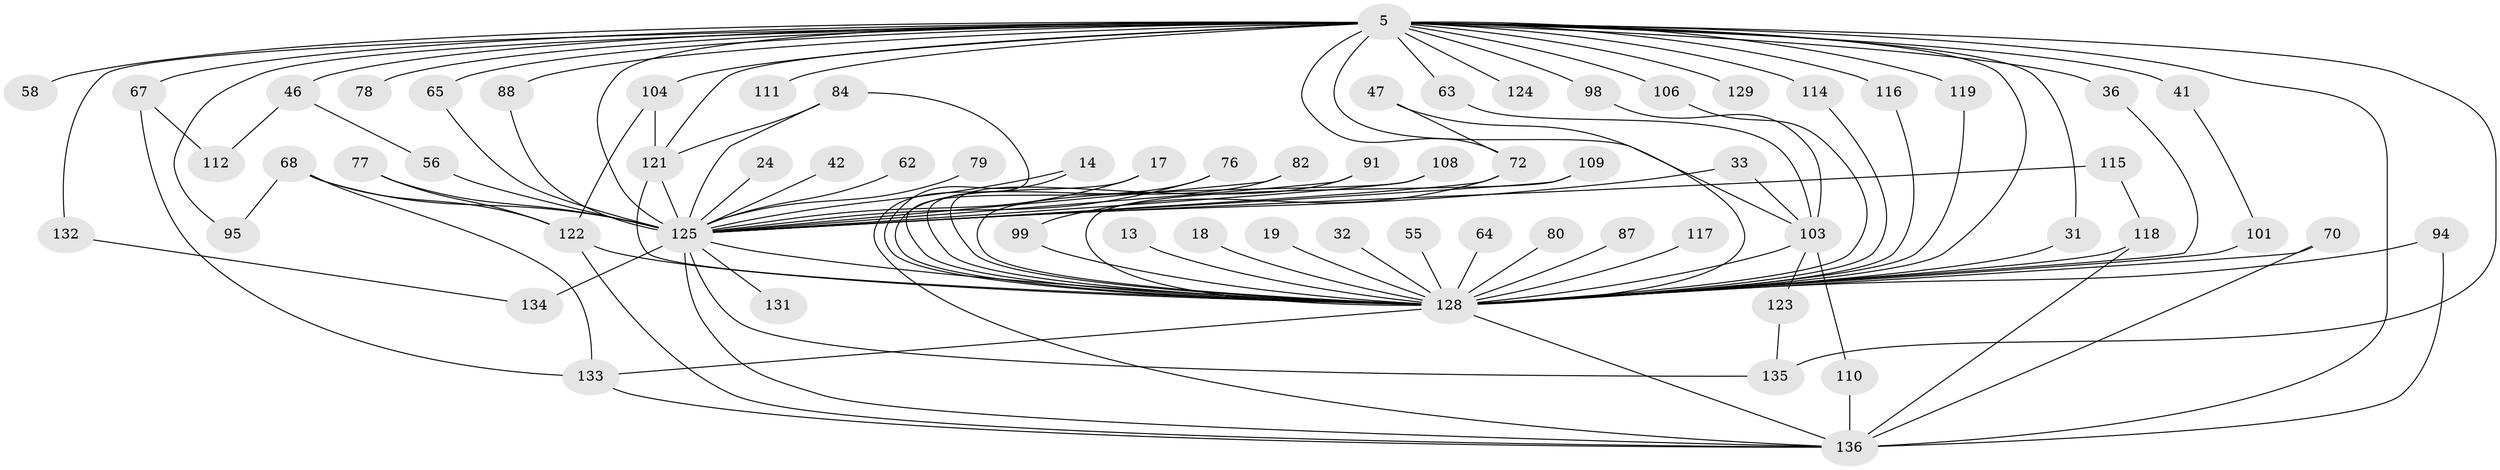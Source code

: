 // original degree distribution, {23: 0.007352941176470588, 22: 0.007352941176470588, 21: 0.014705882352941176, 20: 0.007352941176470588, 24: 0.007352941176470588, 26: 0.014705882352941176, 29: 0.007352941176470588, 28: 0.007352941176470588, 5: 0.0661764705882353, 15: 0.007352941176470588, 2: 0.5588235294117647, 4: 0.08088235294117647, 11: 0.007352941176470588, 3: 0.19852941176470587, 6: 0.007352941176470588}
// Generated by graph-tools (version 1.1) at 2025/46/03/09/25 04:46:28]
// undirected, 68 vertices, 116 edges
graph export_dot {
graph [start="1"]
  node [color=gray90,style=filled];
  5 [super="+4+3"];
  13;
  14;
  17;
  18;
  19;
  24;
  31;
  32 [super="+23"];
  33;
  36;
  41;
  42;
  46;
  47;
  55;
  56;
  58;
  62;
  63;
  64;
  65;
  67;
  68 [super="+54"];
  70;
  72 [super="+27+34+53"];
  76;
  77 [super="+35"];
  78;
  79;
  80;
  82;
  84 [super="+40+43+61"];
  87;
  88;
  91;
  94;
  95;
  98;
  99;
  101;
  103 [super="+66+11+39"];
  104 [super="+74"];
  106 [super="+69"];
  108;
  109 [super="+97"];
  110;
  111 [super="+57"];
  112;
  114;
  115;
  116;
  117;
  118 [super="+107"];
  119;
  121 [super="+102+100+83+85"];
  122 [super="+25"];
  123;
  124;
  125 [super="+50+38+120+10+6"];
  128 [super="+89+93+48+9"];
  129;
  131;
  132;
  133 [super="+73+113"];
  134 [super="+105+96"];
  135 [super="+49"];
  136 [super="+92+60+130"];
  5 -- 46 [weight=2];
  5 -- 67 [weight=2];
  5 -- 78 [weight=2];
  5 -- 95;
  5 -- 98;
  5 -- 111 [weight=3];
  5 -- 124 [weight=2];
  5 -- 135 [weight=2];
  5 -- 88;
  5 -- 31;
  5 -- 106 [weight=2];
  5 -- 116;
  5 -- 119;
  5 -- 129 [weight=2];
  5 -- 65;
  5 -- 132;
  5 -- 36;
  5 -- 104 [weight=2];
  5 -- 41 [weight=2];
  5 -- 114;
  5 -- 58 [weight=2];
  5 -- 63;
  5 -- 72 [weight=3];
  5 -- 103;
  5 -- 125 [weight=13];
  5 -- 136 [weight=6];
  5 -- 128 [weight=15];
  5 -- 121 [weight=4];
  13 -- 128 [weight=2];
  14 -- 125;
  14 -- 128;
  17 -- 125;
  17 -- 128;
  18 -- 128 [weight=2];
  19 -- 128 [weight=2];
  24 -- 125 [weight=2];
  31 -- 128;
  32 -- 128 [weight=2];
  33 -- 103;
  33 -- 125;
  36 -- 128;
  41 -- 101;
  42 -- 125 [weight=2];
  46 -- 56;
  46 -- 112;
  47 -- 72;
  47 -- 128;
  55 -- 128 [weight=2];
  56 -- 125;
  62 -- 125;
  63 -- 103;
  64 -- 128 [weight=2];
  65 -- 125;
  67 -- 112;
  67 -- 133;
  68 -- 122;
  68 -- 95;
  68 -- 125 [weight=3];
  68 -- 133;
  70 -- 128;
  70 -- 136;
  72 -- 99;
  72 -- 125 [weight=2];
  76 -- 125;
  76 -- 128;
  77 -- 122;
  77 -- 125 [weight=2];
  79 -- 125 [weight=2];
  80 -- 128 [weight=2];
  82 -- 125;
  82 -- 128;
  84 -- 125 [weight=3];
  84 -- 136;
  84 -- 121 [weight=2];
  87 -- 128 [weight=2];
  88 -- 125;
  91 -- 125;
  91 -- 128;
  94 -- 136;
  94 -- 128;
  98 -- 103;
  99 -- 128;
  101 -- 128;
  103 -- 123;
  103 -- 110;
  103 -- 128 [weight=6];
  104 -- 122;
  104 -- 121;
  106 -- 128;
  108 -- 125;
  108 -- 128;
  109 -- 125;
  109 -- 128 [weight=2];
  110 -- 136;
  114 -- 128;
  115 -- 118;
  115 -- 125 [weight=2];
  116 -- 128;
  117 -- 128 [weight=2];
  118 -- 128;
  118 -- 136;
  119 -- 128;
  121 -- 128 [weight=4];
  121 -- 125 [weight=2];
  122 -- 136;
  122 -- 128;
  123 -- 135;
  125 -- 131 [weight=2];
  125 -- 134 [weight=5];
  125 -- 135 [weight=2];
  125 -- 136 [weight=5];
  125 -- 128 [weight=16];
  128 -- 133;
  128 -- 136;
  132 -- 134;
  133 -- 136;
}
